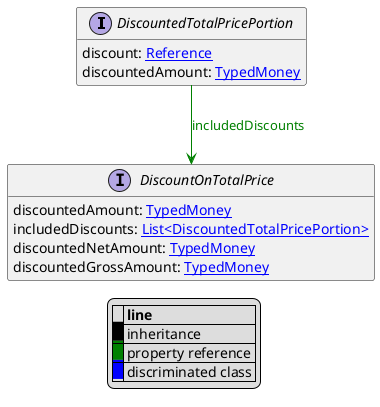 @startuml

hide empty fields
hide empty methods
legend
|= |= line |
|<back:black>   </back>| inheritance |
|<back:green>   </back>| property reference |
|<back:blue>   </back>| discriminated class |
endlegend
interface DiscountedTotalPricePortion [[DiscountedTotalPricePortion.svg]]  {
    discount: [[Reference.svg Reference]]
    discountedAmount: [[TypedMoney.svg TypedMoney]]
}



interface DiscountOnTotalPrice [[DiscountOnTotalPrice.svg]]  {
    discountedAmount: [[TypedMoney.svg TypedMoney]]
    includedDiscounts: [[DiscountedTotalPricePortion.svg List<DiscountedTotalPricePortion>]]
    discountedNetAmount: [[TypedMoney.svg TypedMoney]]
    discountedGrossAmount: [[TypedMoney.svg TypedMoney]]
}

DiscountedTotalPricePortion --> DiscountOnTotalPrice #green;text:green : "includedDiscounts"
@enduml

